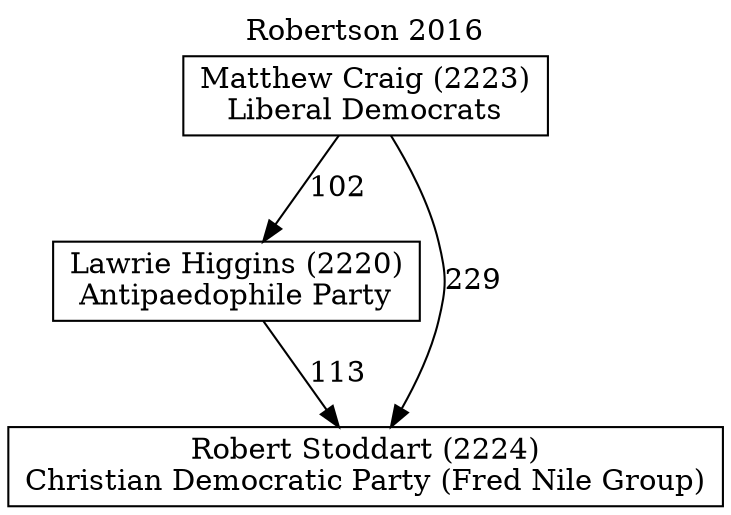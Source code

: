 // House preference flow
digraph "Robert Stoddart (2224)_Robertson_2016" {
	graph [label="Robertson 2016" labelloc=t mclimit=10]
	node [shape=box]
	"Matthew Craig (2223)" [label="Matthew Craig (2223)
Liberal Democrats"]
	"Lawrie Higgins (2220)" [label="Lawrie Higgins (2220)
Antipaedophile Party"]
	"Robert Stoddart (2224)" [label="Robert Stoddart (2224)
Christian Democratic Party (Fred Nile Group)"]
	"Matthew Craig (2223)" -> "Lawrie Higgins (2220)" [label=102]
	"Matthew Craig (2223)" -> "Robert Stoddart (2224)" [label=229]
	"Lawrie Higgins (2220)" -> "Robert Stoddart (2224)" [label=113]
}
